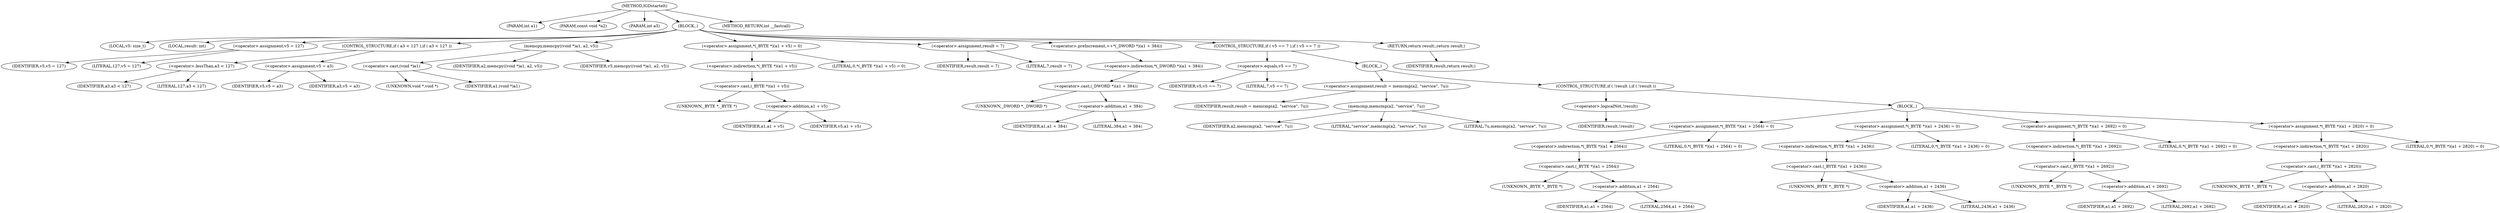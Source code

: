 digraph IGDstartelt {  
"1000103" [label = "(METHOD,IGDstartelt)" ]
"1000104" [label = "(PARAM,int a1)" ]
"1000105" [label = "(PARAM,const void *a2)" ]
"1000106" [label = "(PARAM,int a3)" ]
"1000107" [label = "(BLOCK,,)" ]
"1000108" [label = "(LOCAL,v5: size_t)" ]
"1000109" [label = "(LOCAL,result: int)" ]
"1000110" [label = "(<operator>.assignment,v5 = 127)" ]
"1000111" [label = "(IDENTIFIER,v5,v5 = 127)" ]
"1000112" [label = "(LITERAL,127,v5 = 127)" ]
"1000113" [label = "(CONTROL_STRUCTURE,if ( a3 < 127 ),if ( a3 < 127 ))" ]
"1000114" [label = "(<operator>.lessThan,a3 < 127)" ]
"1000115" [label = "(IDENTIFIER,a3,a3 < 127)" ]
"1000116" [label = "(LITERAL,127,a3 < 127)" ]
"1000117" [label = "(<operator>.assignment,v5 = a3)" ]
"1000118" [label = "(IDENTIFIER,v5,v5 = a3)" ]
"1000119" [label = "(IDENTIFIER,a3,v5 = a3)" ]
"1000120" [label = "(memcpy,memcpy((void *)a1, a2, v5))" ]
"1000121" [label = "(<operator>.cast,(void *)a1)" ]
"1000122" [label = "(UNKNOWN,void *,void *)" ]
"1000123" [label = "(IDENTIFIER,a1,(void *)a1)" ]
"1000124" [label = "(IDENTIFIER,a2,memcpy((void *)a1, a2, v5))" ]
"1000125" [label = "(IDENTIFIER,v5,memcpy((void *)a1, a2, v5))" ]
"1000126" [label = "(<operator>.assignment,*(_BYTE *)(a1 + v5) = 0)" ]
"1000127" [label = "(<operator>.indirection,*(_BYTE *)(a1 + v5))" ]
"1000128" [label = "(<operator>.cast,(_BYTE *)(a1 + v5))" ]
"1000129" [label = "(UNKNOWN,_BYTE *,_BYTE *)" ]
"1000130" [label = "(<operator>.addition,a1 + v5)" ]
"1000131" [label = "(IDENTIFIER,a1,a1 + v5)" ]
"1000132" [label = "(IDENTIFIER,v5,a1 + v5)" ]
"1000133" [label = "(LITERAL,0,*(_BYTE *)(a1 + v5) = 0)" ]
"1000134" [label = "(<operator>.assignment,result = 7)" ]
"1000135" [label = "(IDENTIFIER,result,result = 7)" ]
"1000136" [label = "(LITERAL,7,result = 7)" ]
"1000137" [label = "(<operator>.preIncrement,++*(_DWORD *)(a1 + 384))" ]
"1000138" [label = "(<operator>.indirection,*(_DWORD *)(a1 + 384))" ]
"1000139" [label = "(<operator>.cast,(_DWORD *)(a1 + 384))" ]
"1000140" [label = "(UNKNOWN,_DWORD *,_DWORD *)" ]
"1000141" [label = "(<operator>.addition,a1 + 384)" ]
"1000142" [label = "(IDENTIFIER,a1,a1 + 384)" ]
"1000143" [label = "(LITERAL,384,a1 + 384)" ]
"1000144" [label = "(CONTROL_STRUCTURE,if ( v5 == 7 ),if ( v5 == 7 ))" ]
"1000145" [label = "(<operator>.equals,v5 == 7)" ]
"1000146" [label = "(IDENTIFIER,v5,v5 == 7)" ]
"1000147" [label = "(LITERAL,7,v5 == 7)" ]
"1000148" [label = "(BLOCK,,)" ]
"1000149" [label = "(<operator>.assignment,result = memcmp(a2, \"service\", 7u))" ]
"1000150" [label = "(IDENTIFIER,result,result = memcmp(a2, \"service\", 7u))" ]
"1000151" [label = "(memcmp,memcmp(a2, \"service\", 7u))" ]
"1000152" [label = "(IDENTIFIER,a2,memcmp(a2, \"service\", 7u))" ]
"1000153" [label = "(LITERAL,\"service\",memcmp(a2, \"service\", 7u))" ]
"1000154" [label = "(LITERAL,7u,memcmp(a2, \"service\", 7u))" ]
"1000155" [label = "(CONTROL_STRUCTURE,if ( !result ),if ( !result ))" ]
"1000156" [label = "(<operator>.logicalNot,!result)" ]
"1000157" [label = "(IDENTIFIER,result,!result)" ]
"1000158" [label = "(BLOCK,,)" ]
"1000159" [label = "(<operator>.assignment,*(_BYTE *)(a1 + 2564) = 0)" ]
"1000160" [label = "(<operator>.indirection,*(_BYTE *)(a1 + 2564))" ]
"1000161" [label = "(<operator>.cast,(_BYTE *)(a1 + 2564))" ]
"1000162" [label = "(UNKNOWN,_BYTE *,_BYTE *)" ]
"1000163" [label = "(<operator>.addition,a1 + 2564)" ]
"1000164" [label = "(IDENTIFIER,a1,a1 + 2564)" ]
"1000165" [label = "(LITERAL,2564,a1 + 2564)" ]
"1000166" [label = "(LITERAL,0,*(_BYTE *)(a1 + 2564) = 0)" ]
"1000167" [label = "(<operator>.assignment,*(_BYTE *)(a1 + 2436) = 0)" ]
"1000168" [label = "(<operator>.indirection,*(_BYTE *)(a1 + 2436))" ]
"1000169" [label = "(<operator>.cast,(_BYTE *)(a1 + 2436))" ]
"1000170" [label = "(UNKNOWN,_BYTE *,_BYTE *)" ]
"1000171" [label = "(<operator>.addition,a1 + 2436)" ]
"1000172" [label = "(IDENTIFIER,a1,a1 + 2436)" ]
"1000173" [label = "(LITERAL,2436,a1 + 2436)" ]
"1000174" [label = "(LITERAL,0,*(_BYTE *)(a1 + 2436) = 0)" ]
"1000175" [label = "(<operator>.assignment,*(_BYTE *)(a1 + 2692) = 0)" ]
"1000176" [label = "(<operator>.indirection,*(_BYTE *)(a1 + 2692))" ]
"1000177" [label = "(<operator>.cast,(_BYTE *)(a1 + 2692))" ]
"1000178" [label = "(UNKNOWN,_BYTE *,_BYTE *)" ]
"1000179" [label = "(<operator>.addition,a1 + 2692)" ]
"1000180" [label = "(IDENTIFIER,a1,a1 + 2692)" ]
"1000181" [label = "(LITERAL,2692,a1 + 2692)" ]
"1000182" [label = "(LITERAL,0,*(_BYTE *)(a1 + 2692) = 0)" ]
"1000183" [label = "(<operator>.assignment,*(_BYTE *)(a1 + 2820) = 0)" ]
"1000184" [label = "(<operator>.indirection,*(_BYTE *)(a1 + 2820))" ]
"1000185" [label = "(<operator>.cast,(_BYTE *)(a1 + 2820))" ]
"1000186" [label = "(UNKNOWN,_BYTE *,_BYTE *)" ]
"1000187" [label = "(<operator>.addition,a1 + 2820)" ]
"1000188" [label = "(IDENTIFIER,a1,a1 + 2820)" ]
"1000189" [label = "(LITERAL,2820,a1 + 2820)" ]
"1000190" [label = "(LITERAL,0,*(_BYTE *)(a1 + 2820) = 0)" ]
"1000191" [label = "(RETURN,return result;,return result;)" ]
"1000192" [label = "(IDENTIFIER,result,return result;)" ]
"1000193" [label = "(METHOD_RETURN,int __fastcall)" ]
  "1000103" -> "1000104" 
  "1000103" -> "1000105" 
  "1000103" -> "1000106" 
  "1000103" -> "1000107" 
  "1000103" -> "1000193" 
  "1000107" -> "1000108" 
  "1000107" -> "1000109" 
  "1000107" -> "1000110" 
  "1000107" -> "1000113" 
  "1000107" -> "1000120" 
  "1000107" -> "1000126" 
  "1000107" -> "1000134" 
  "1000107" -> "1000137" 
  "1000107" -> "1000144" 
  "1000107" -> "1000191" 
  "1000110" -> "1000111" 
  "1000110" -> "1000112" 
  "1000113" -> "1000114" 
  "1000113" -> "1000117" 
  "1000114" -> "1000115" 
  "1000114" -> "1000116" 
  "1000117" -> "1000118" 
  "1000117" -> "1000119" 
  "1000120" -> "1000121" 
  "1000120" -> "1000124" 
  "1000120" -> "1000125" 
  "1000121" -> "1000122" 
  "1000121" -> "1000123" 
  "1000126" -> "1000127" 
  "1000126" -> "1000133" 
  "1000127" -> "1000128" 
  "1000128" -> "1000129" 
  "1000128" -> "1000130" 
  "1000130" -> "1000131" 
  "1000130" -> "1000132" 
  "1000134" -> "1000135" 
  "1000134" -> "1000136" 
  "1000137" -> "1000138" 
  "1000138" -> "1000139" 
  "1000139" -> "1000140" 
  "1000139" -> "1000141" 
  "1000141" -> "1000142" 
  "1000141" -> "1000143" 
  "1000144" -> "1000145" 
  "1000144" -> "1000148" 
  "1000145" -> "1000146" 
  "1000145" -> "1000147" 
  "1000148" -> "1000149" 
  "1000148" -> "1000155" 
  "1000149" -> "1000150" 
  "1000149" -> "1000151" 
  "1000151" -> "1000152" 
  "1000151" -> "1000153" 
  "1000151" -> "1000154" 
  "1000155" -> "1000156" 
  "1000155" -> "1000158" 
  "1000156" -> "1000157" 
  "1000158" -> "1000159" 
  "1000158" -> "1000167" 
  "1000158" -> "1000175" 
  "1000158" -> "1000183" 
  "1000159" -> "1000160" 
  "1000159" -> "1000166" 
  "1000160" -> "1000161" 
  "1000161" -> "1000162" 
  "1000161" -> "1000163" 
  "1000163" -> "1000164" 
  "1000163" -> "1000165" 
  "1000167" -> "1000168" 
  "1000167" -> "1000174" 
  "1000168" -> "1000169" 
  "1000169" -> "1000170" 
  "1000169" -> "1000171" 
  "1000171" -> "1000172" 
  "1000171" -> "1000173" 
  "1000175" -> "1000176" 
  "1000175" -> "1000182" 
  "1000176" -> "1000177" 
  "1000177" -> "1000178" 
  "1000177" -> "1000179" 
  "1000179" -> "1000180" 
  "1000179" -> "1000181" 
  "1000183" -> "1000184" 
  "1000183" -> "1000190" 
  "1000184" -> "1000185" 
  "1000185" -> "1000186" 
  "1000185" -> "1000187" 
  "1000187" -> "1000188" 
  "1000187" -> "1000189" 
  "1000191" -> "1000192" 
}
